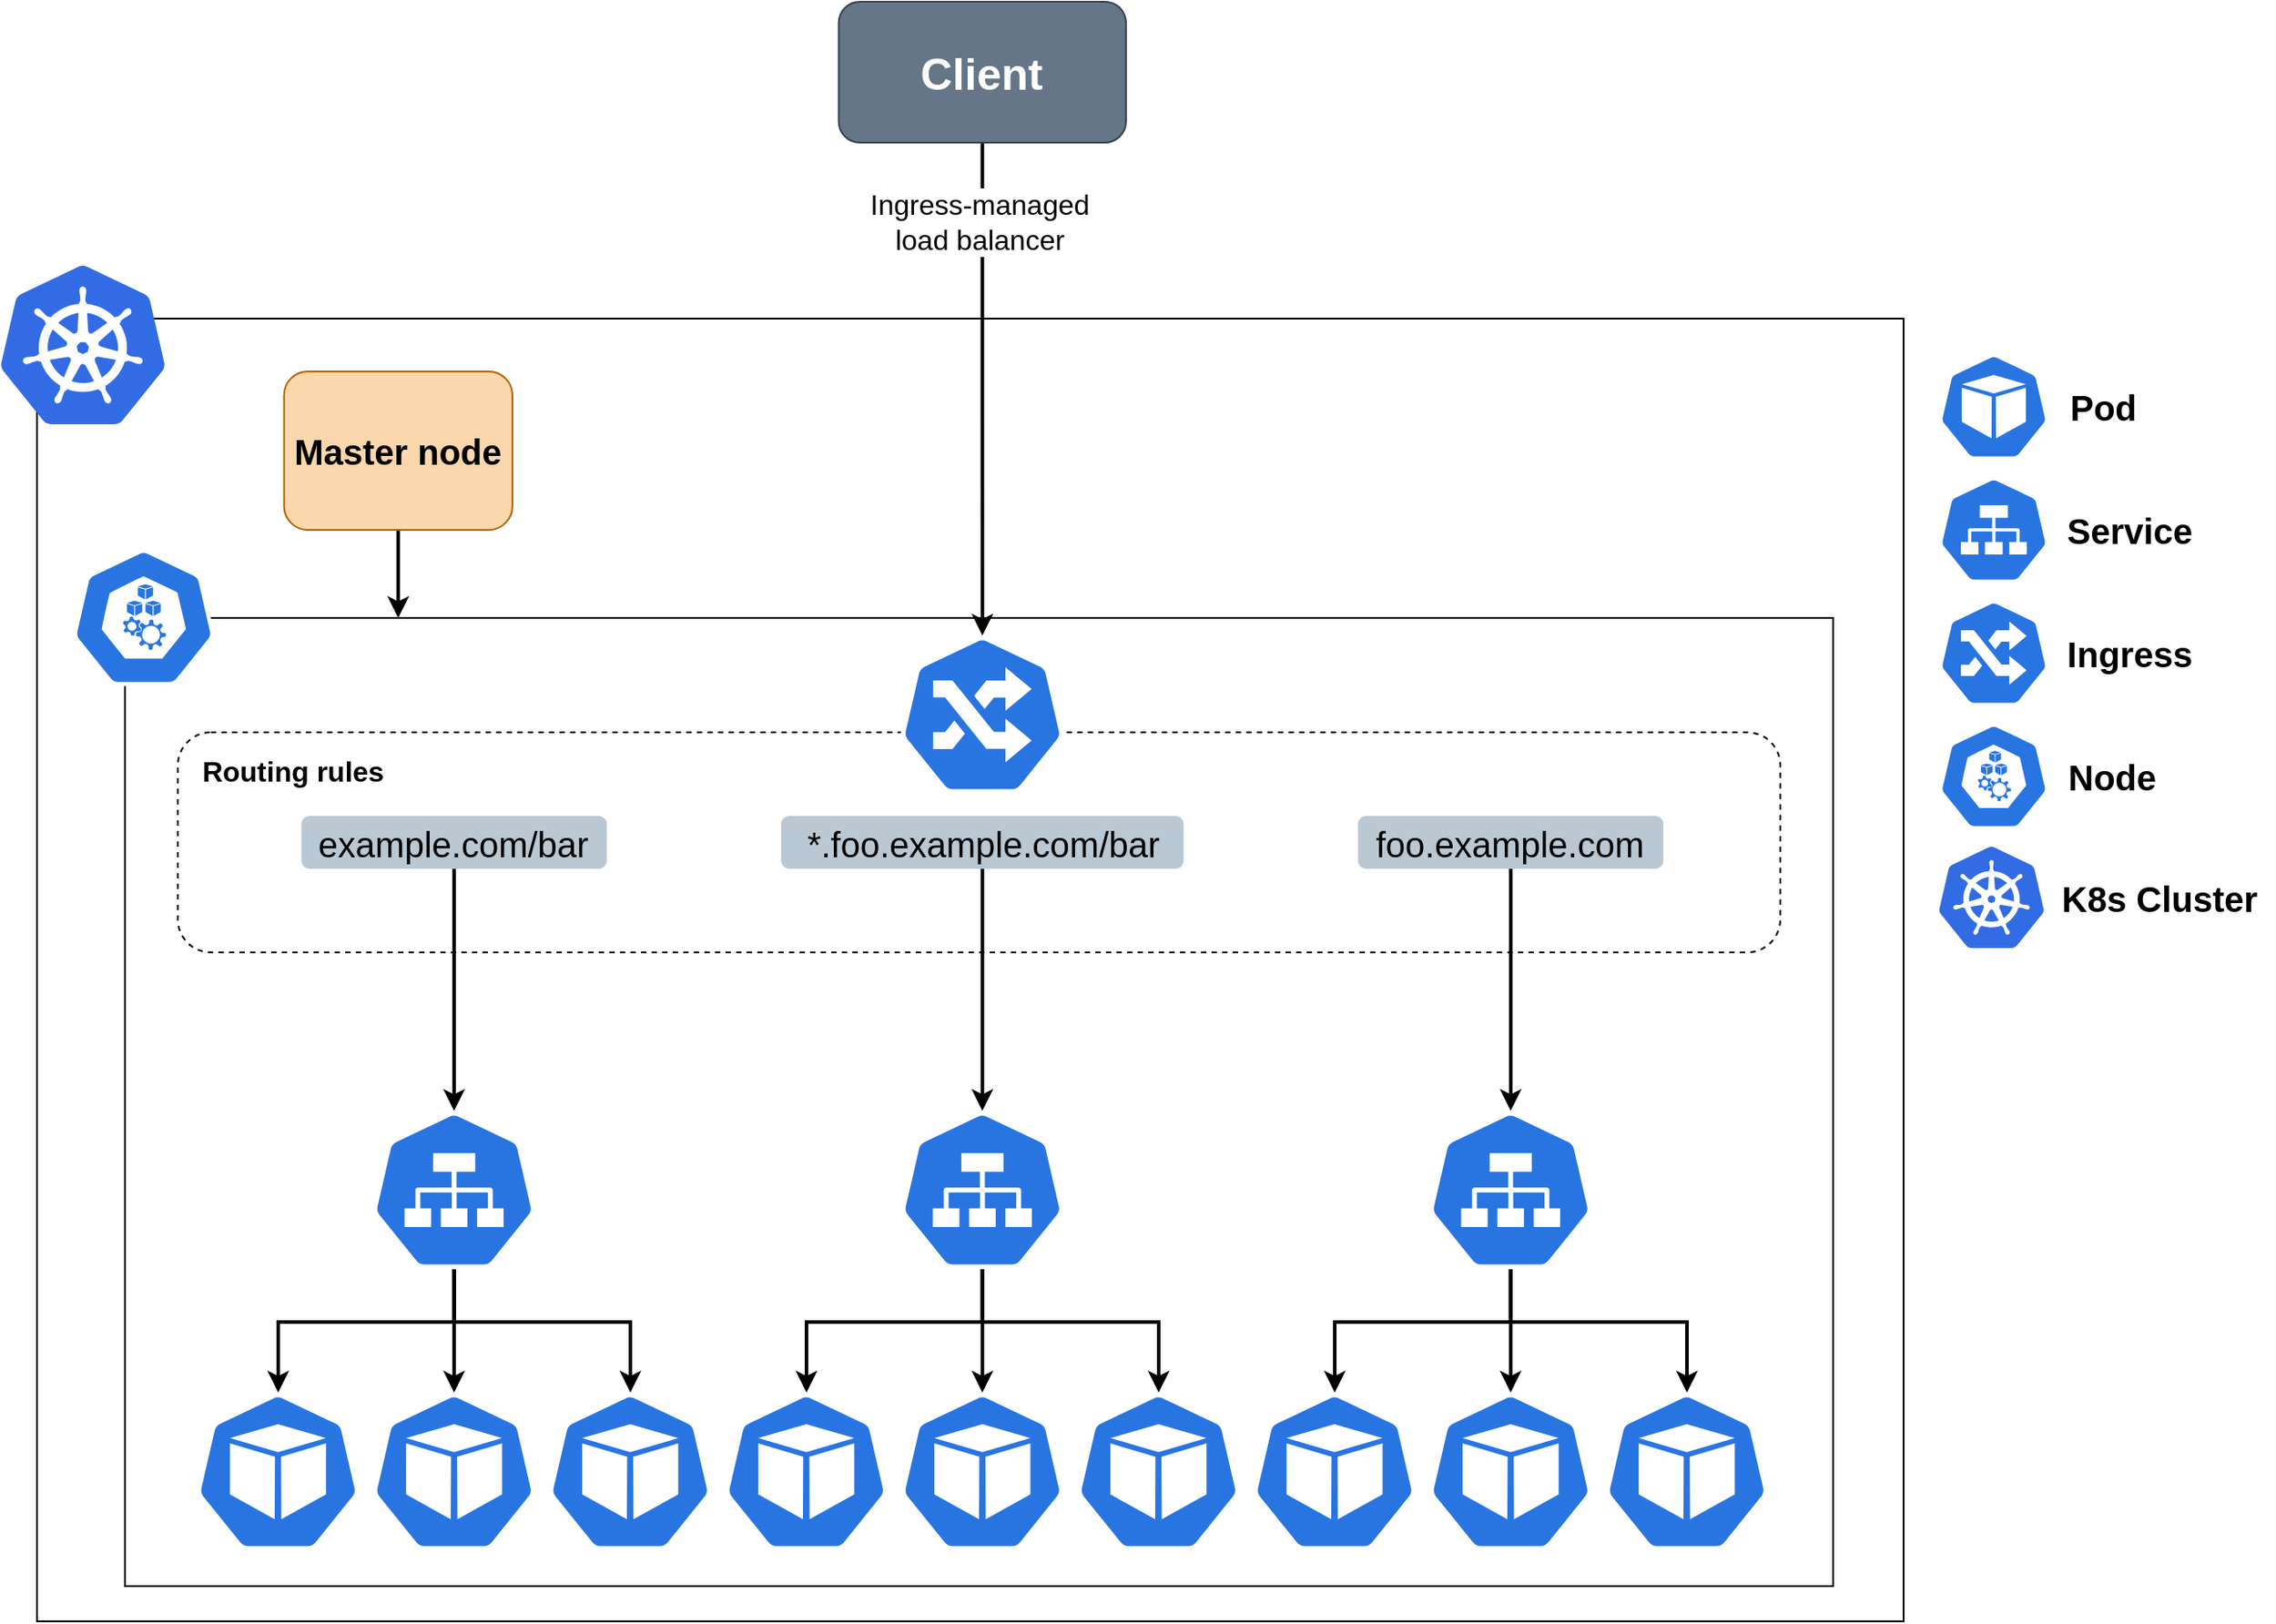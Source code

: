 <mxfile version="20.3.2" type="device"><diagram id="DngTB8y2KUkez2BNjwd_" name="Page-1"><mxGraphModel dx="2031" dy="2252" grid="1" gridSize="10" guides="1" tooltips="1" connect="1" arrows="1" fold="1" page="1" pageScale="1" pageWidth="827" pageHeight="1169" math="0" shadow="0"><root><mxCell id="0"/><mxCell id="1" parent="0"/><mxCell id="FHDB4BMuqWMzx0tzgkuq-1" value="" style="whiteSpace=wrap;html=1;rounded=0;" vertex="1" parent="1"><mxGeometry x="40" y="20" width="1060" height="740" as="geometry"/></mxCell><mxCell id="FHDB4BMuqWMzx0tzgkuq-54" style="edgeStyle=orthogonalEdgeStyle;rounded=0;orthogonalLoop=1;jettySize=auto;html=1;strokeWidth=2;" edge="1" parent="1" source="FHDB4BMuqWMzx0tzgkuq-3" target="FHDB4BMuqWMzx0tzgkuq-4"><mxGeometry relative="1" as="geometry"><Array as="points"><mxPoint x="135" y="200"/><mxPoint x="135" y="200"/></Array></mxGeometry></mxCell><mxCell id="FHDB4BMuqWMzx0tzgkuq-3" value="&lt;font size=&quot;1&quot; style=&quot;&quot;&gt;&lt;b style=&quot;font-size: 20px;&quot;&gt;Master node&lt;/b&gt;&lt;/font&gt;" style="whiteSpace=wrap;html=1;fillColor=#fad7ac;strokeColor=#b46504;rounded=1;" vertex="1" parent="1"><mxGeometry x="180.31" y="50" width="129.69" height="90" as="geometry"/></mxCell><mxCell id="FHDB4BMuqWMzx0tzgkuq-4" value="" style="rounded=0;whiteSpace=wrap;html=1;" vertex="1" parent="1"><mxGeometry x="90" y="190" width="970" height="550" as="geometry"/></mxCell><mxCell id="FHDB4BMuqWMzx0tzgkuq-30" value="" style="sketch=0;html=1;dashed=0;whitespace=wrap;fillColor=#2875E2;strokeColor=#ffffff;points=[[0.005,0.63,0],[0.1,0.2,0],[0.9,0.2,0],[0.5,0,0],[0.995,0.63,0],[0.72,0.99,0],[0.5,1,0],[0.28,0.99,0]];shape=mxgraph.kubernetes.icon;prIcon=pod" vertex="1" parent="1"><mxGeometry x="130" y="630" width="93.75" height="90" as="geometry"/></mxCell><mxCell id="FHDB4BMuqWMzx0tzgkuq-31" value="" style="sketch=0;html=1;dashed=0;whitespace=wrap;fillColor=#2875E2;strokeColor=#ffffff;points=[[0.005,0.63,0],[0.1,0.2,0],[0.9,0.2,0],[0.5,0,0],[0.995,0.63,0],[0.72,0.99,0],[0.5,1,0],[0.28,0.99,0]];shape=mxgraph.kubernetes.icon;prIcon=pod" vertex="1" parent="1"><mxGeometry x="230" y="630" width="93.75" height="90" as="geometry"/></mxCell><mxCell id="FHDB4BMuqWMzx0tzgkuq-32" value="" style="sketch=0;html=1;dashed=0;whitespace=wrap;fillColor=#2875E2;strokeColor=#ffffff;points=[[0.005,0.63,0],[0.1,0.2,0],[0.9,0.2,0],[0.5,0,0],[0.995,0.63,0],[0.72,0.99,0],[0.5,1,0],[0.28,0.99,0]];shape=mxgraph.kubernetes.icon;prIcon=pod" vertex="1" parent="1"><mxGeometry x="330" y="630" width="93.75" height="90" as="geometry"/></mxCell><mxCell id="FHDB4BMuqWMzx0tzgkuq-36" style="edgeStyle=orthogonalEdgeStyle;rounded=0;orthogonalLoop=1;jettySize=auto;html=1;strokeWidth=2;" edge="1" parent="1" source="FHDB4BMuqWMzx0tzgkuq-35" target="FHDB4BMuqWMzx0tzgkuq-30"><mxGeometry relative="1" as="geometry"><Array as="points"><mxPoint x="277" y="590"/><mxPoint x="177" y="590"/></Array></mxGeometry></mxCell><mxCell id="FHDB4BMuqWMzx0tzgkuq-37" style="edgeStyle=orthogonalEdgeStyle;rounded=0;orthogonalLoop=1;jettySize=auto;html=1;strokeWidth=2;" edge="1" parent="1" source="FHDB4BMuqWMzx0tzgkuq-35" target="FHDB4BMuqWMzx0tzgkuq-31"><mxGeometry relative="1" as="geometry"/></mxCell><mxCell id="FHDB4BMuqWMzx0tzgkuq-38" style="edgeStyle=orthogonalEdgeStyle;rounded=0;orthogonalLoop=1;jettySize=auto;html=1;strokeWidth=2;" edge="1" parent="1" source="FHDB4BMuqWMzx0tzgkuq-35" target="FHDB4BMuqWMzx0tzgkuq-32"><mxGeometry relative="1" as="geometry"><Array as="points"><mxPoint x="277" y="590"/><mxPoint x="377" y="590"/></Array></mxGeometry></mxCell><mxCell id="FHDB4BMuqWMzx0tzgkuq-35" value="" style="sketch=0;html=1;dashed=0;whitespace=wrap;fillColor=#2875E2;strokeColor=#ffffff;points=[[0.005,0.63,0],[0.1,0.2,0],[0.9,0.2,0],[0.5,0,0],[0.995,0.63,0],[0.72,0.99,0],[0.5,1,0],[0.28,0.99,0]];shape=mxgraph.kubernetes.icon;prIcon=svc" vertex="1" parent="1"><mxGeometry x="230" y="470" width="93.75" height="90" as="geometry"/></mxCell><mxCell id="FHDB4BMuqWMzx0tzgkuq-39" value="" style="sketch=0;html=1;dashed=0;whitespace=wrap;fillColor=#2875E2;strokeColor=#ffffff;points=[[0.005,0.63,0],[0.1,0.2,0],[0.9,0.2,0],[0.5,0,0],[0.995,0.63,0],[0.72,0.99,0],[0.5,1,0],[0.28,0.99,0]];shape=mxgraph.kubernetes.icon;prIcon=pod" vertex="1" parent="1"><mxGeometry x="430" y="630" width="93.75" height="90" as="geometry"/></mxCell><mxCell id="FHDB4BMuqWMzx0tzgkuq-40" value="" style="sketch=0;html=1;dashed=0;whitespace=wrap;fillColor=#2875E2;strokeColor=#ffffff;points=[[0.005,0.63,0],[0.1,0.2,0],[0.9,0.2,0],[0.5,0,0],[0.995,0.63,0],[0.72,0.99,0],[0.5,1,0],[0.28,0.99,0]];shape=mxgraph.kubernetes.icon;prIcon=pod" vertex="1" parent="1"><mxGeometry x="530" y="630" width="93.75" height="90" as="geometry"/></mxCell><mxCell id="FHDB4BMuqWMzx0tzgkuq-41" value="" style="sketch=0;html=1;dashed=0;whitespace=wrap;fillColor=#2875E2;strokeColor=#ffffff;points=[[0.005,0.63,0],[0.1,0.2,0],[0.9,0.2,0],[0.5,0,0],[0.995,0.63,0],[0.72,0.99,0],[0.5,1,0],[0.28,0.99,0]];shape=mxgraph.kubernetes.icon;prIcon=pod" vertex="1" parent="1"><mxGeometry x="630" y="630" width="93.75" height="90" as="geometry"/></mxCell><mxCell id="FHDB4BMuqWMzx0tzgkuq-42" style="edgeStyle=orthogonalEdgeStyle;rounded=0;orthogonalLoop=1;jettySize=auto;html=1;strokeWidth=2;" edge="1" parent="1" source="FHDB4BMuqWMzx0tzgkuq-45" target="FHDB4BMuqWMzx0tzgkuq-39"><mxGeometry relative="1" as="geometry"><Array as="points"><mxPoint x="577" y="590"/><mxPoint x="477" y="590"/></Array></mxGeometry></mxCell><mxCell id="FHDB4BMuqWMzx0tzgkuq-43" style="edgeStyle=orthogonalEdgeStyle;rounded=0;orthogonalLoop=1;jettySize=auto;html=1;strokeWidth=2;" edge="1" parent="1" source="FHDB4BMuqWMzx0tzgkuq-45" target="FHDB4BMuqWMzx0tzgkuq-40"><mxGeometry relative="1" as="geometry"/></mxCell><mxCell id="FHDB4BMuqWMzx0tzgkuq-44" style="edgeStyle=orthogonalEdgeStyle;rounded=0;orthogonalLoop=1;jettySize=auto;html=1;strokeWidth=2;" edge="1" parent="1" source="FHDB4BMuqWMzx0tzgkuq-45" target="FHDB4BMuqWMzx0tzgkuq-41"><mxGeometry relative="1" as="geometry"><Array as="points"><mxPoint x="577" y="590"/><mxPoint x="677" y="590"/></Array></mxGeometry></mxCell><mxCell id="FHDB4BMuqWMzx0tzgkuq-45" value="" style="sketch=0;html=1;dashed=0;whitespace=wrap;fillColor=#2875E2;strokeColor=#ffffff;points=[[0.005,0.63,0],[0.1,0.2,0],[0.9,0.2,0],[0.5,0,0],[0.995,0.63,0],[0.72,0.99,0],[0.5,1,0],[0.28,0.99,0]];shape=mxgraph.kubernetes.icon;prIcon=svc" vertex="1" parent="1"><mxGeometry x="530" y="470" width="93.75" height="90" as="geometry"/></mxCell><mxCell id="FHDB4BMuqWMzx0tzgkuq-46" value="" style="sketch=0;html=1;dashed=0;whitespace=wrap;fillColor=#2875E2;strokeColor=#ffffff;points=[[0.005,0.63,0],[0.1,0.2,0],[0.9,0.2,0],[0.5,0,0],[0.995,0.63,0],[0.72,0.99,0],[0.5,1,0],[0.28,0.99,0]];shape=mxgraph.kubernetes.icon;prIcon=pod" vertex="1" parent="1"><mxGeometry x="730" y="630" width="93.75" height="90" as="geometry"/></mxCell><mxCell id="FHDB4BMuqWMzx0tzgkuq-47" value="" style="sketch=0;html=1;dashed=0;whitespace=wrap;fillColor=#2875E2;strokeColor=#ffffff;points=[[0.005,0.63,0],[0.1,0.2,0],[0.9,0.2,0],[0.5,0,0],[0.995,0.63,0],[0.72,0.99,0],[0.5,1,0],[0.28,0.99,0]];shape=mxgraph.kubernetes.icon;prIcon=pod" vertex="1" parent="1"><mxGeometry x="830" y="630" width="93.75" height="90" as="geometry"/></mxCell><mxCell id="FHDB4BMuqWMzx0tzgkuq-48" value="" style="sketch=0;html=1;dashed=0;whitespace=wrap;fillColor=#2875E2;strokeColor=#ffffff;points=[[0.005,0.63,0],[0.1,0.2,0],[0.9,0.2,0],[0.5,0,0],[0.995,0.63,0],[0.72,0.99,0],[0.5,1,0],[0.28,0.99,0]];shape=mxgraph.kubernetes.icon;prIcon=pod" vertex="1" parent="1"><mxGeometry x="930" y="630" width="93.75" height="90" as="geometry"/></mxCell><mxCell id="FHDB4BMuqWMzx0tzgkuq-49" style="edgeStyle=orthogonalEdgeStyle;rounded=0;orthogonalLoop=1;jettySize=auto;html=1;strokeWidth=2;" edge="1" parent="1" source="FHDB4BMuqWMzx0tzgkuq-52" target="FHDB4BMuqWMzx0tzgkuq-46"><mxGeometry relative="1" as="geometry"><Array as="points"><mxPoint x="877" y="590"/><mxPoint x="777" y="590"/></Array></mxGeometry></mxCell><mxCell id="FHDB4BMuqWMzx0tzgkuq-50" style="edgeStyle=orthogonalEdgeStyle;rounded=0;orthogonalLoop=1;jettySize=auto;html=1;strokeWidth=2;" edge="1" parent="1" source="FHDB4BMuqWMzx0tzgkuq-52" target="FHDB4BMuqWMzx0tzgkuq-47"><mxGeometry relative="1" as="geometry"/></mxCell><mxCell id="FHDB4BMuqWMzx0tzgkuq-51" style="edgeStyle=orthogonalEdgeStyle;rounded=0;orthogonalLoop=1;jettySize=auto;html=1;strokeWidth=2;" edge="1" parent="1" source="FHDB4BMuqWMzx0tzgkuq-52" target="FHDB4BMuqWMzx0tzgkuq-48"><mxGeometry relative="1" as="geometry"><Array as="points"><mxPoint x="877" y="590"/><mxPoint x="977" y="590"/></Array></mxGeometry></mxCell><mxCell id="FHDB4BMuqWMzx0tzgkuq-52" value="" style="sketch=0;html=1;dashed=0;whitespace=wrap;fillColor=#2875E2;strokeColor=#ffffff;points=[[0.005,0.63,0],[0.1,0.2,0],[0.9,0.2,0],[0.5,0,0],[0.995,0.63,0],[0.72,0.99,0],[0.5,1,0],[0.28,0.99,0]];shape=mxgraph.kubernetes.icon;prIcon=svc" vertex="1" parent="1"><mxGeometry x="830" y="470" width="93.75" height="90" as="geometry"/></mxCell><mxCell id="FHDB4BMuqWMzx0tzgkuq-53" value="" style="sketch=0;aspect=fixed;html=1;points=[];align=center;image;fontSize=12;image=img/lib/mscae/Kubernetes.svg;" vertex="1" parent="1"><mxGeometry x="19.17" y="-10" width="93.75" height="90" as="geometry"/></mxCell><mxCell id="FHDB4BMuqWMzx0tzgkuq-55" value="" style="rounded=1;whiteSpace=wrap;html=1;dashed=1;" vertex="1" parent="1"><mxGeometry x="120" y="255" width="910" height="125" as="geometry"/></mxCell><mxCell id="FHDB4BMuqWMzx0tzgkuq-56" value="" style="sketch=0;html=1;dashed=0;whitespace=wrap;fillColor=#2875E2;strokeColor=#ffffff;points=[[0.005,0.63,0],[0.1,0.2,0],[0.9,0.2,0],[0.5,0,0],[0.995,0.63,0],[0.72,0.99,0],[0.5,1,0],[0.28,0.99,0]];shape=mxgraph.kubernetes.icon;prIcon=ing" vertex="1" parent="1"><mxGeometry x="530" y="200" width="93.75" height="90" as="geometry"/></mxCell><mxCell id="FHDB4BMuqWMzx0tzgkuq-57" value="" style="sketch=0;html=1;dashed=0;whitespace=wrap;fillColor=#2875E2;strokeColor=#ffffff;points=[[0.005,0.63,0],[0.1,0.2,0],[0.9,0.2,0],[0.5,0,0],[0.995,0.63,0],[0.72,0.99,0],[0.5,1,0],[0.28,0.99,0]];shape=mxgraph.kubernetes.icon;prIcon=node" vertex="1" parent="1"><mxGeometry x="60" y="150.75" width="81.25" height="78" as="geometry"/></mxCell><mxCell id="FHDB4BMuqWMzx0tzgkuq-58" value="" style="sketch=0;html=1;dashed=0;whitespace=wrap;fillColor=#2875E2;strokeColor=#ffffff;points=[[0.005,0.63,0],[0.1,0.2,0],[0.9,0.2,0],[0.5,0,0],[0.995,0.63,0],[0.72,0.99,0],[0.5,1,0],[0.28,0.99,0]];shape=mxgraph.kubernetes.icon;prIcon=pod" vertex="1" parent="1"><mxGeometry x="1120" y="40" width="62.5" height="60" as="geometry"/></mxCell><mxCell id="FHDB4BMuqWMzx0tzgkuq-59" value="Pod" style="text;html=1;align=center;verticalAlign=middle;resizable=0;points=[];autosize=1;strokeColor=none;fillColor=none;fontSize=20;fontStyle=1" vertex="1" parent="1"><mxGeometry x="1182.5" y="50" width="60" height="40" as="geometry"/></mxCell><mxCell id="FHDB4BMuqWMzx0tzgkuq-60" value="" style="sketch=0;html=1;dashed=0;whitespace=wrap;fillColor=#2875E2;strokeColor=#ffffff;points=[[0.005,0.63,0],[0.1,0.2,0],[0.9,0.2,0],[0.5,0,0],[0.995,0.63,0],[0.72,0.99,0],[0.5,1,0],[0.28,0.99,0]];shape=mxgraph.kubernetes.icon;prIcon=svc" vertex="1" parent="1"><mxGeometry x="1120" y="110" width="62.5" height="60" as="geometry"/></mxCell><mxCell id="FHDB4BMuqWMzx0tzgkuq-61" value="Service" style="text;html=1;align=center;verticalAlign=middle;resizable=0;points=[];autosize=1;strokeColor=none;fillColor=none;fontSize=20;fontStyle=1" vertex="1" parent="1"><mxGeometry x="1182.5" y="120" width="90" height="40" as="geometry"/></mxCell><mxCell id="FHDB4BMuqWMzx0tzgkuq-62" value="" style="sketch=0;html=1;dashed=0;whitespace=wrap;fillColor=#2875E2;strokeColor=#ffffff;points=[[0.005,0.63,0],[0.1,0.2,0],[0.9,0.2,0],[0.5,0,0],[0.995,0.63,0],[0.72,0.99,0],[0.5,1,0],[0.28,0.99,0]];shape=mxgraph.kubernetes.icon;prIcon=ing" vertex="1" parent="1"><mxGeometry x="1120" y="180" width="62.5" height="60" as="geometry"/></mxCell><mxCell id="FHDB4BMuqWMzx0tzgkuq-63" value="Ingress" style="text;html=1;align=center;verticalAlign=middle;resizable=0;points=[];autosize=1;strokeColor=none;fillColor=none;fontSize=20;fontStyle=1" vertex="1" parent="1"><mxGeometry x="1182.5" y="190" width="90" height="40" as="geometry"/></mxCell><mxCell id="FHDB4BMuqWMzx0tzgkuq-64" value="" style="sketch=0;html=1;dashed=0;whitespace=wrap;fillColor=#2875E2;strokeColor=#ffffff;points=[[0.005,0.63,0],[0.1,0.2,0],[0.9,0.2,0],[0.5,0,0],[0.995,0.63,0],[0.72,0.99,0],[0.5,1,0],[0.28,0.99,0]];shape=mxgraph.kubernetes.icon;prIcon=node" vertex="1" parent="1"><mxGeometry x="1120" y="250" width="62.5" height="60" as="geometry"/></mxCell><mxCell id="FHDB4BMuqWMzx0tzgkuq-65" value="Node" style="text;html=1;align=center;verticalAlign=middle;resizable=0;points=[];autosize=1;strokeColor=none;fillColor=none;fontSize=20;fontStyle=1" vertex="1" parent="1"><mxGeometry x="1182.5" y="260" width="70" height="40" as="geometry"/></mxCell><mxCell id="FHDB4BMuqWMzx0tzgkuq-66" value="" style="sketch=0;aspect=fixed;html=1;points=[];align=center;image;fontSize=12;image=img/lib/mscae/Kubernetes.svg;" vertex="1" parent="1"><mxGeometry x="1120" y="320" width="59.9" height="57.5" as="geometry"/></mxCell><mxCell id="FHDB4BMuqWMzx0tzgkuq-67" value="K8s Cluster" style="text;html=1;align=center;verticalAlign=middle;resizable=0;points=[];autosize=1;strokeColor=none;fillColor=none;fontSize=20;fontStyle=1" vertex="1" parent="1"><mxGeometry x="1179.9" y="328.75" width="130" height="40" as="geometry"/></mxCell><mxCell id="FHDB4BMuqWMzx0tzgkuq-71" style="edgeStyle=orthogonalEdgeStyle;rounded=0;orthogonalLoop=1;jettySize=auto;html=1;fontSize=20;strokeWidth=2;" edge="1" parent="1" source="FHDB4BMuqWMzx0tzgkuq-68" target="FHDB4BMuqWMzx0tzgkuq-35"><mxGeometry relative="1" as="geometry"/></mxCell><mxCell id="FHDB4BMuqWMzx0tzgkuq-68" value="example.com/bar" style="text;html=1;strokeColor=none;fillColor=#bac8d3;align=center;verticalAlign=middle;whiteSpace=wrap;rounded=1;dashed=1;fontSize=20;" vertex="1" parent="1"><mxGeometry x="190.16" y="302.5" width="173.43" height="30" as="geometry"/></mxCell><mxCell id="FHDB4BMuqWMzx0tzgkuq-73" style="edgeStyle=orthogonalEdgeStyle;rounded=0;orthogonalLoop=1;jettySize=auto;html=1;fontSize=20;strokeWidth=2;" edge="1" parent="1" source="FHDB4BMuqWMzx0tzgkuq-69" target="FHDB4BMuqWMzx0tzgkuq-52"><mxGeometry relative="1" as="geometry"/></mxCell><mxCell id="FHDB4BMuqWMzx0tzgkuq-69" value="foo.example.com" style="text;html=1;align=center;verticalAlign=middle;whiteSpace=wrap;rounded=1;fontSize=20;labelBackgroundColor=none;labelBorderColor=none;spacingLeft=0;fillColor=#bac8d3;strokeColor=none;" vertex="1" parent="1"><mxGeometry x="790.16" y="302.5" width="173.43" height="30" as="geometry"/></mxCell><mxCell id="FHDB4BMuqWMzx0tzgkuq-72" style="edgeStyle=orthogonalEdgeStyle;rounded=0;orthogonalLoop=1;jettySize=auto;html=1;entryX=0.5;entryY=0;entryDx=0;entryDy=0;entryPerimeter=0;fontSize=20;strokeWidth=2;" edge="1" parent="1" source="FHDB4BMuqWMzx0tzgkuq-70" target="FHDB4BMuqWMzx0tzgkuq-45"><mxGeometry relative="1" as="geometry"/></mxCell><mxCell id="FHDB4BMuqWMzx0tzgkuq-70" value="*.foo.example.com/bar" style="text;html=1;strokeColor=none;fillColor=#bac8d3;align=center;verticalAlign=middle;whiteSpace=wrap;rounded=1;dashed=1;fontSize=20;" vertex="1" parent="1"><mxGeometry x="462.58" y="302.5" width="228.59" height="30" as="geometry"/></mxCell><mxCell id="FHDB4BMuqWMzx0tzgkuq-74" value="&lt;font style=&quot;font-size: 16px;&quot;&gt;Routing rules&lt;/font&gt;" style="text;html=1;align=center;verticalAlign=middle;resizable=0;points=[];autosize=1;strokeColor=none;fillColor=none;fontSize=20;fontStyle=1" vertex="1" parent="1"><mxGeometry x="120" y="255" width="130" height="40" as="geometry"/></mxCell><mxCell id="FHDB4BMuqWMzx0tzgkuq-77" style="edgeStyle=orthogonalEdgeStyle;rounded=0;orthogonalLoop=1;jettySize=auto;html=1;fontSize=16;strokeWidth=2;" edge="1" parent="1" source="FHDB4BMuqWMzx0tzgkuq-79" target="FHDB4BMuqWMzx0tzgkuq-56"><mxGeometry relative="1" as="geometry"><mxPoint x="576.88" y="-110" as="sourcePoint"/><mxPoint x="577" y="210" as="targetPoint"/></mxGeometry></mxCell><mxCell id="FHDB4BMuqWMzx0tzgkuq-78" value="Ingress-managed&lt;br&gt;load balancer" style="edgeLabel;html=1;align=center;verticalAlign=middle;resizable=0;points=[];fontSize=16;" vertex="1" connectable="0" parent="FHDB4BMuqWMzx0tzgkuq-77"><mxGeometry x="-0.38" relative="1" as="geometry"><mxPoint x="-2" y="-42" as="offset"/></mxGeometry></mxCell><mxCell id="FHDB4BMuqWMzx0tzgkuq-79" value="&lt;b&gt;&lt;font style=&quot;font-size: 25px;&quot;&gt;Client&lt;/font&gt;&lt;/b&gt;" style="rounded=1;whiteSpace=wrap;html=1;labelBackgroundColor=none;labelBorderColor=none;fontSize=16;fillColor=#647687;strokeColor=#314354;fontColor=#ffffff;" vertex="1" parent="1"><mxGeometry x="495.31" y="-160" width="163.12" height="80" as="geometry"/></mxCell></root></mxGraphModel></diagram></mxfile>